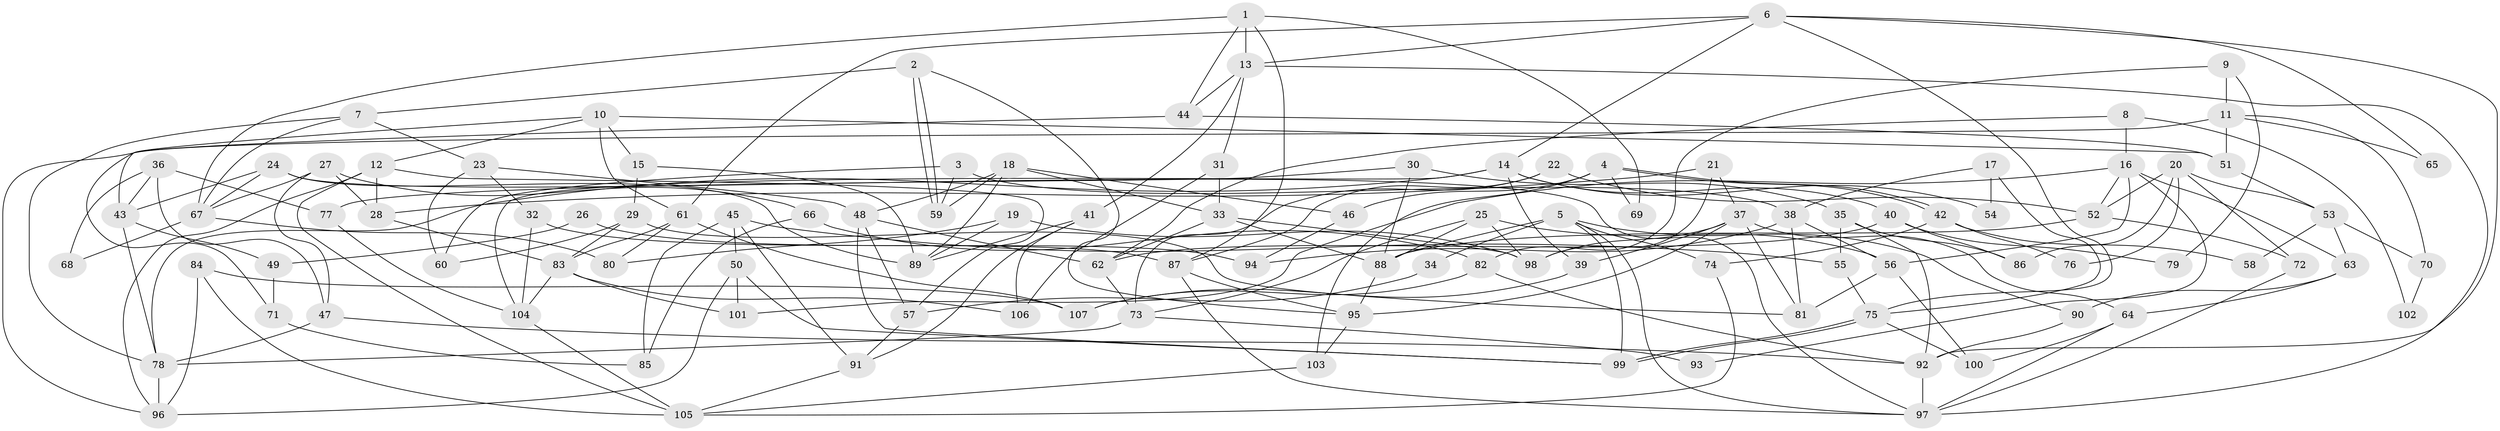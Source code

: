 // Generated by graph-tools (version 1.1) at 2025/52/03/09/25 04:52:01]
// undirected, 107 vertices, 214 edges
graph export_dot {
graph [start="1"]
  node [color=gray90,style=filled];
  1;
  2;
  3;
  4;
  5;
  6;
  7;
  8;
  9;
  10;
  11;
  12;
  13;
  14;
  15;
  16;
  17;
  18;
  19;
  20;
  21;
  22;
  23;
  24;
  25;
  26;
  27;
  28;
  29;
  30;
  31;
  32;
  33;
  34;
  35;
  36;
  37;
  38;
  39;
  40;
  41;
  42;
  43;
  44;
  45;
  46;
  47;
  48;
  49;
  50;
  51;
  52;
  53;
  54;
  55;
  56;
  57;
  58;
  59;
  60;
  61;
  62;
  63;
  64;
  65;
  66;
  67;
  68;
  69;
  70;
  71;
  72;
  73;
  74;
  75;
  76;
  77;
  78;
  79;
  80;
  81;
  82;
  83;
  84;
  85;
  86;
  87;
  88;
  89;
  90;
  91;
  92;
  93;
  94;
  95;
  96;
  97;
  98;
  99;
  100;
  101;
  102;
  103;
  104;
  105;
  106;
  107;
  1 -- 87;
  1 -- 13;
  1 -- 44;
  1 -- 67;
  1 -- 69;
  2 -- 95;
  2 -- 59;
  2 -- 59;
  2 -- 7;
  3 -- 38;
  3 -- 59;
  3 -- 60;
  4 -- 42;
  4 -- 42;
  4 -- 103;
  4 -- 46;
  4 -- 69;
  5 -- 97;
  5 -- 88;
  5 -- 34;
  5 -- 74;
  5 -- 90;
  5 -- 99;
  6 -- 92;
  6 -- 61;
  6 -- 13;
  6 -- 14;
  6 -- 65;
  6 -- 75;
  7 -- 78;
  7 -- 23;
  7 -- 67;
  8 -- 16;
  8 -- 62;
  8 -- 102;
  9 -- 82;
  9 -- 11;
  9 -- 79;
  10 -- 43;
  10 -- 51;
  10 -- 12;
  10 -- 15;
  10 -- 61;
  11 -- 96;
  11 -- 51;
  11 -- 65;
  11 -- 70;
  12 -- 105;
  12 -- 28;
  12 -- 57;
  12 -- 96;
  13 -- 97;
  13 -- 31;
  13 -- 41;
  13 -- 44;
  14 -- 78;
  14 -- 39;
  14 -- 40;
  14 -- 54;
  14 -- 104;
  15 -- 29;
  15 -- 89;
  16 -- 52;
  16 -- 56;
  16 -- 63;
  16 -- 93;
  16 -- 101;
  17 -- 75;
  17 -- 38;
  17 -- 54;
  18 -- 48;
  18 -- 89;
  18 -- 33;
  18 -- 46;
  18 -- 59;
  19 -- 80;
  19 -- 98;
  19 -- 89;
  20 -- 52;
  20 -- 72;
  20 -- 53;
  20 -- 76;
  20 -- 86;
  21 -- 28;
  21 -- 98;
  21 -- 37;
  22 -- 73;
  22 -- 87;
  22 -- 52;
  23 -- 48;
  23 -- 32;
  23 -- 60;
  24 -- 89;
  24 -- 67;
  24 -- 43;
  24 -- 97;
  25 -- 73;
  25 -- 98;
  25 -- 56;
  25 -- 88;
  26 -- 94;
  26 -- 49;
  27 -- 67;
  27 -- 47;
  27 -- 28;
  27 -- 66;
  28 -- 83;
  29 -- 60;
  29 -- 83;
  29 -- 81;
  30 -- 88;
  30 -- 35;
  30 -- 77;
  31 -- 106;
  31 -- 33;
  32 -- 104;
  32 -- 87;
  33 -- 62;
  33 -- 88;
  33 -- 98;
  34 -- 57;
  35 -- 86;
  35 -- 92;
  35 -- 55;
  36 -- 77;
  36 -- 47;
  36 -- 43;
  36 -- 68;
  37 -- 81;
  37 -- 39;
  37 -- 64;
  37 -- 95;
  37 -- 98;
  38 -- 81;
  38 -- 56;
  38 -- 94;
  39 -- 107;
  40 -- 62;
  40 -- 79;
  40 -- 86;
  41 -- 89;
  41 -- 91;
  41 -- 106;
  42 -- 74;
  42 -- 58;
  42 -- 76;
  43 -- 49;
  43 -- 78;
  44 -- 51;
  44 -- 71;
  45 -- 50;
  45 -- 55;
  45 -- 85;
  45 -- 91;
  46 -- 94;
  47 -- 92;
  47 -- 78;
  48 -- 57;
  48 -- 99;
  48 -- 62;
  49 -- 71;
  50 -- 99;
  50 -- 96;
  50 -- 101;
  51 -- 53;
  52 -- 88;
  52 -- 72;
  53 -- 63;
  53 -- 58;
  53 -- 70;
  55 -- 75;
  56 -- 100;
  56 -- 81;
  57 -- 91;
  61 -- 83;
  61 -- 80;
  61 -- 107;
  62 -- 73;
  63 -- 64;
  63 -- 90;
  64 -- 97;
  64 -- 100;
  66 -- 82;
  66 -- 85;
  67 -- 68;
  67 -- 80;
  70 -- 102;
  71 -- 85;
  72 -- 97;
  73 -- 78;
  73 -- 93;
  74 -- 105;
  75 -- 99;
  75 -- 99;
  75 -- 100;
  77 -- 104;
  78 -- 96;
  82 -- 92;
  82 -- 107;
  83 -- 101;
  83 -- 104;
  83 -- 106;
  84 -- 107;
  84 -- 105;
  84 -- 96;
  87 -- 95;
  87 -- 97;
  88 -- 95;
  90 -- 92;
  91 -- 105;
  92 -- 97;
  95 -- 103;
  103 -- 105;
  104 -- 105;
}
